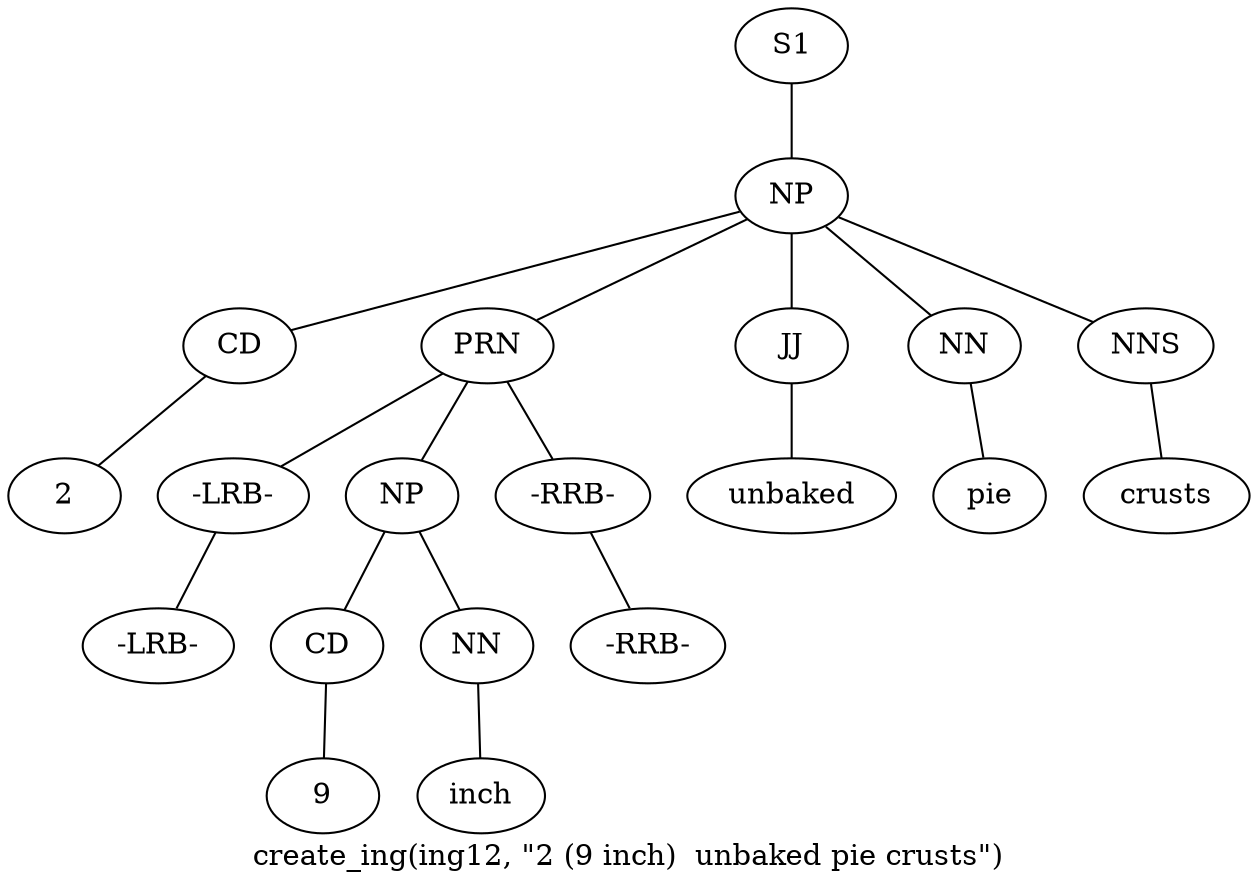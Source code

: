 graph SyntaxGraph {
	label = "create_ing(ing12, \"2 (9 inch)  unbaked pie crusts\")";
	Node0 [label="S1"];
	Node1 [label="NP"];
	Node2 [label="CD"];
	Node3 [label="2"];
	Node4 [label="PRN"];
	Node5 [label="-LRB-"];
	Node6 [label="-LRB-"];
	Node7 [label="NP"];
	Node8 [label="CD"];
	Node9 [label="9"];
	Node10 [label="NN"];
	Node11 [label="inch"];
	Node12 [label="-RRB-"];
	Node13 [label="-RRB-"];
	Node14 [label="JJ"];
	Node15 [label="unbaked"];
	Node16 [label="NN"];
	Node17 [label="pie"];
	Node18 [label="NNS"];
	Node19 [label="crusts"];

	Node0 -- Node1;
	Node1 -- Node2;
	Node1 -- Node4;
	Node1 -- Node14;
	Node1 -- Node16;
	Node1 -- Node18;
	Node2 -- Node3;
	Node4 -- Node5;
	Node4 -- Node7;
	Node4 -- Node12;
	Node5 -- Node6;
	Node7 -- Node8;
	Node7 -- Node10;
	Node8 -- Node9;
	Node10 -- Node11;
	Node12 -- Node13;
	Node14 -- Node15;
	Node16 -- Node17;
	Node18 -- Node19;
}